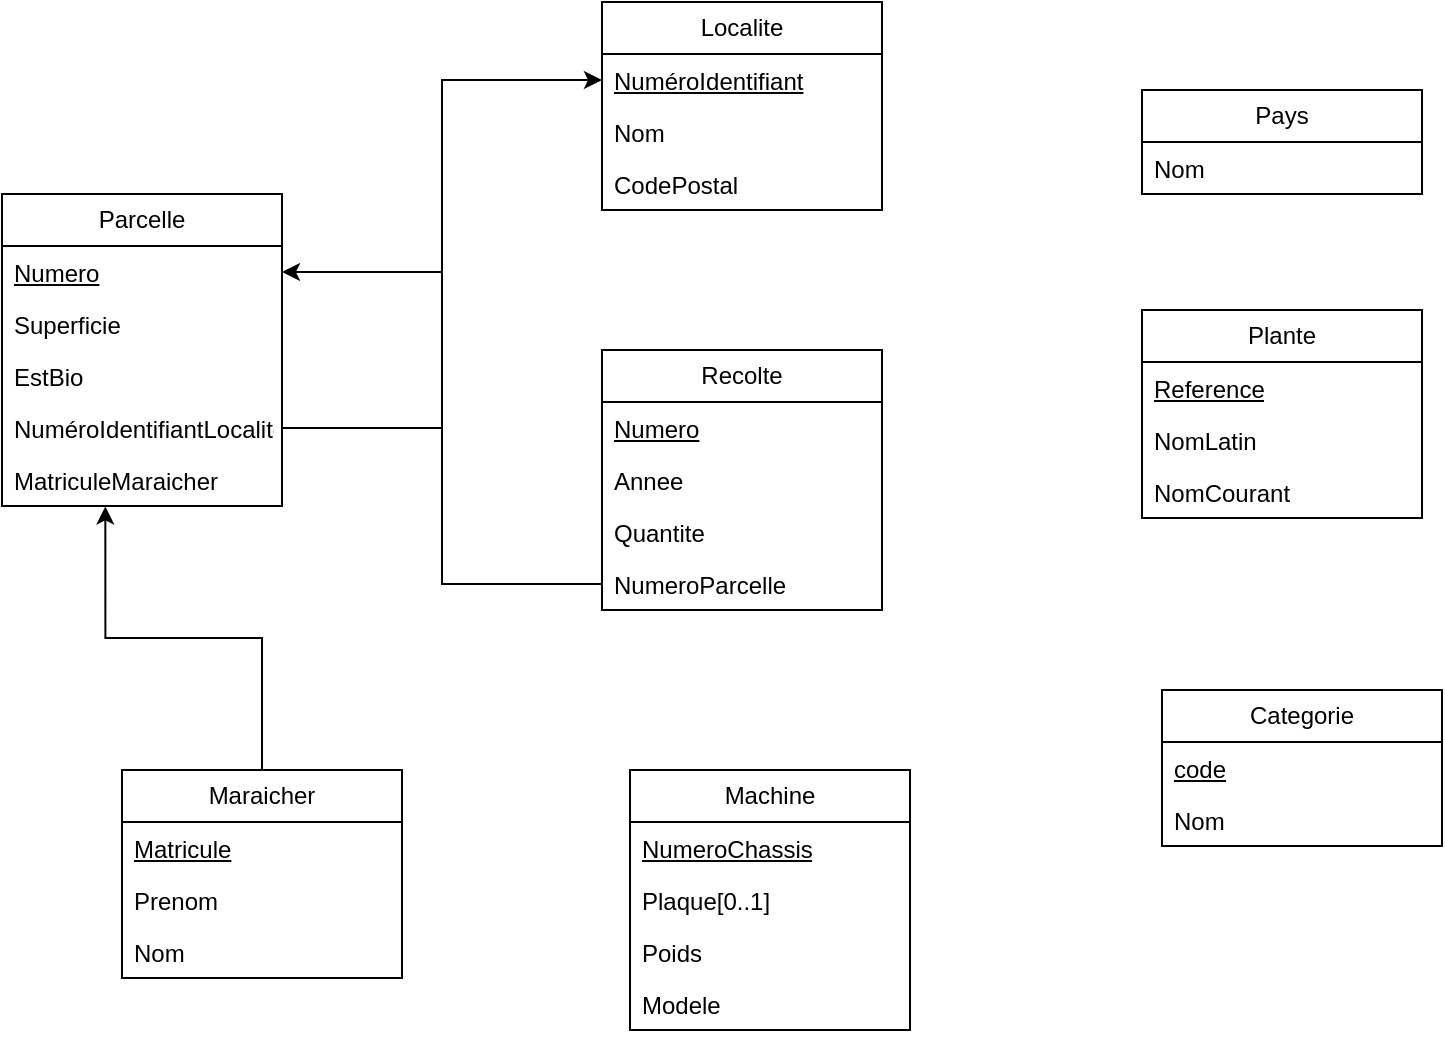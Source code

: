 <mxfile version="22.0.2" type="device">
  <diagram name="Page-1" id="HN8rCWWP9DpxXKD79ymz">
    <mxGraphModel dx="1036" dy="606" grid="1" gridSize="10" guides="1" tooltips="1" connect="1" arrows="1" fold="1" page="1" pageScale="1" pageWidth="827" pageHeight="1169" math="0" shadow="0">
      <root>
        <mxCell id="0" />
        <mxCell id="1" parent="0" />
        <mxCell id="ZT3aDFoNBQ8JZ0s3n770-1" value="Parcelle" style="swimlane;fontStyle=0;childLayout=stackLayout;horizontal=1;startSize=26;fillColor=none;horizontalStack=0;resizeParent=1;resizeParentMax=0;resizeLast=0;collapsible=1;marginBottom=0;whiteSpace=wrap;html=1;" vertex="1" parent="1">
          <mxGeometry x="30" y="122" width="140" height="156" as="geometry" />
        </mxCell>
        <mxCell id="ZT3aDFoNBQ8JZ0s3n770-2" value="Numero" style="text;strokeColor=none;fillColor=none;align=left;verticalAlign=top;spacingLeft=4;spacingRight=4;overflow=hidden;rotatable=0;points=[[0,0.5],[1,0.5]];portConstraint=eastwest;whiteSpace=wrap;html=1;fontStyle=4" vertex="1" parent="ZT3aDFoNBQ8JZ0s3n770-1">
          <mxGeometry y="26" width="140" height="26" as="geometry" />
        </mxCell>
        <mxCell id="ZT3aDFoNBQ8JZ0s3n770-3" value="Superficie" style="text;strokeColor=none;fillColor=none;align=left;verticalAlign=top;spacingLeft=4;spacingRight=4;overflow=hidden;rotatable=0;points=[[0,0.5],[1,0.5]];portConstraint=eastwest;whiteSpace=wrap;html=1;" vertex="1" parent="ZT3aDFoNBQ8JZ0s3n770-1">
          <mxGeometry y="52" width="140" height="26" as="geometry" />
        </mxCell>
        <mxCell id="ZT3aDFoNBQ8JZ0s3n770-4" value="EstBio" style="text;strokeColor=none;fillColor=none;align=left;verticalAlign=top;spacingLeft=4;spacingRight=4;overflow=hidden;rotatable=0;points=[[0,0.5],[1,0.5]];portConstraint=eastwest;whiteSpace=wrap;html=1;" vertex="1" parent="ZT3aDFoNBQ8JZ0s3n770-1">
          <mxGeometry y="78" width="140" height="26" as="geometry" />
        </mxCell>
        <mxCell id="ZT3aDFoNBQ8JZ0s3n770-37" value="NuméroIdentifiantLocalite" style="text;strokeColor=none;fillColor=none;align=left;verticalAlign=top;spacingLeft=4;spacingRight=4;overflow=hidden;rotatable=0;points=[[0,0.5],[1,0.5]];portConstraint=eastwest;whiteSpace=wrap;html=1;" vertex="1" parent="ZT3aDFoNBQ8JZ0s3n770-1">
          <mxGeometry y="104" width="140" height="26" as="geometry" />
        </mxCell>
        <mxCell id="ZT3aDFoNBQ8JZ0s3n770-42" value="MatriculeMaraicher" style="text;strokeColor=none;fillColor=none;align=left;verticalAlign=top;spacingLeft=4;spacingRight=4;overflow=hidden;rotatable=0;points=[[0,0.5],[1,0.5]];portConstraint=eastwest;whiteSpace=wrap;html=1;" vertex="1" parent="ZT3aDFoNBQ8JZ0s3n770-1">
          <mxGeometry y="130" width="140" height="26" as="geometry" />
        </mxCell>
        <mxCell id="ZT3aDFoNBQ8JZ0s3n770-5" value="Localite" style="swimlane;fontStyle=0;childLayout=stackLayout;horizontal=1;startSize=26;fillColor=none;horizontalStack=0;resizeParent=1;resizeParentMax=0;resizeLast=0;collapsible=1;marginBottom=0;whiteSpace=wrap;html=1;" vertex="1" parent="1">
          <mxGeometry x="330" y="26" width="140" height="104" as="geometry" />
        </mxCell>
        <mxCell id="ZT3aDFoNBQ8JZ0s3n770-6" value="NuméroIdentifiant" style="text;strokeColor=none;fillColor=none;align=left;verticalAlign=top;spacingLeft=4;spacingRight=4;overflow=hidden;rotatable=0;points=[[0,0.5],[1,0.5]];portConstraint=eastwest;whiteSpace=wrap;html=1;fontStyle=4" vertex="1" parent="ZT3aDFoNBQ8JZ0s3n770-5">
          <mxGeometry y="26" width="140" height="26" as="geometry" />
        </mxCell>
        <mxCell id="ZT3aDFoNBQ8JZ0s3n770-7" value="Nom" style="text;strokeColor=none;fillColor=none;align=left;verticalAlign=top;spacingLeft=4;spacingRight=4;overflow=hidden;rotatable=0;points=[[0,0.5],[1,0.5]];portConstraint=eastwest;whiteSpace=wrap;html=1;" vertex="1" parent="ZT3aDFoNBQ8JZ0s3n770-5">
          <mxGeometry y="52" width="140" height="26" as="geometry" />
        </mxCell>
        <mxCell id="ZT3aDFoNBQ8JZ0s3n770-8" value="CodePostal" style="text;strokeColor=none;fillColor=none;align=left;verticalAlign=top;spacingLeft=4;spacingRight=4;overflow=hidden;rotatable=0;points=[[0,0.5],[1,0.5]];portConstraint=eastwest;whiteSpace=wrap;html=1;" vertex="1" parent="ZT3aDFoNBQ8JZ0s3n770-5">
          <mxGeometry y="78" width="140" height="26" as="geometry" />
        </mxCell>
        <mxCell id="ZT3aDFoNBQ8JZ0s3n770-9" value="Recolte" style="swimlane;fontStyle=0;childLayout=stackLayout;horizontal=1;startSize=26;fillColor=none;horizontalStack=0;resizeParent=1;resizeParentMax=0;resizeLast=0;collapsible=1;marginBottom=0;whiteSpace=wrap;html=1;" vertex="1" parent="1">
          <mxGeometry x="330" y="200" width="140" height="130" as="geometry" />
        </mxCell>
        <mxCell id="ZT3aDFoNBQ8JZ0s3n770-10" value="Numero" style="text;strokeColor=none;fillColor=none;align=left;verticalAlign=top;spacingLeft=4;spacingRight=4;overflow=hidden;rotatable=0;points=[[0,0.5],[1,0.5]];portConstraint=eastwest;whiteSpace=wrap;html=1;fontStyle=4" vertex="1" parent="ZT3aDFoNBQ8JZ0s3n770-9">
          <mxGeometry y="26" width="140" height="26" as="geometry" />
        </mxCell>
        <mxCell id="ZT3aDFoNBQ8JZ0s3n770-11" value="Annee" style="text;strokeColor=none;fillColor=none;align=left;verticalAlign=top;spacingLeft=4;spacingRight=4;overflow=hidden;rotatable=0;points=[[0,0.5],[1,0.5]];portConstraint=eastwest;whiteSpace=wrap;html=1;" vertex="1" parent="ZT3aDFoNBQ8JZ0s3n770-9">
          <mxGeometry y="52" width="140" height="26" as="geometry" />
        </mxCell>
        <mxCell id="ZT3aDFoNBQ8JZ0s3n770-12" value="Quantite" style="text;strokeColor=none;fillColor=none;align=left;verticalAlign=top;spacingLeft=4;spacingRight=4;overflow=hidden;rotatable=0;points=[[0,0.5],[1,0.5]];portConstraint=eastwest;whiteSpace=wrap;html=1;" vertex="1" parent="ZT3aDFoNBQ8JZ0s3n770-9">
          <mxGeometry y="78" width="140" height="26" as="geometry" />
        </mxCell>
        <mxCell id="ZT3aDFoNBQ8JZ0s3n770-39" value="NumeroParcelle" style="text;strokeColor=none;fillColor=none;align=left;verticalAlign=top;spacingLeft=4;spacingRight=4;overflow=hidden;rotatable=0;points=[[0,0.5],[1,0.5]];portConstraint=eastwest;whiteSpace=wrap;html=1;" vertex="1" parent="ZT3aDFoNBQ8JZ0s3n770-9">
          <mxGeometry y="104" width="140" height="26" as="geometry" />
        </mxCell>
        <mxCell id="ZT3aDFoNBQ8JZ0s3n770-13" value="Pays" style="swimlane;fontStyle=0;childLayout=stackLayout;horizontal=1;startSize=26;fillColor=none;horizontalStack=0;resizeParent=1;resizeParentMax=0;resizeLast=0;collapsible=1;marginBottom=0;whiteSpace=wrap;html=1;" vertex="1" parent="1">
          <mxGeometry x="600" y="70" width="140" height="52" as="geometry" />
        </mxCell>
        <mxCell id="ZT3aDFoNBQ8JZ0s3n770-15" value="Nom" style="text;strokeColor=none;fillColor=none;align=left;verticalAlign=top;spacingLeft=4;spacingRight=4;overflow=hidden;rotatable=0;points=[[0,0.5],[1,0.5]];portConstraint=eastwest;whiteSpace=wrap;html=1;" vertex="1" parent="ZT3aDFoNBQ8JZ0s3n770-13">
          <mxGeometry y="26" width="140" height="26" as="geometry" />
        </mxCell>
        <mxCell id="ZT3aDFoNBQ8JZ0s3n770-17" value="Plante" style="swimlane;fontStyle=0;childLayout=stackLayout;horizontal=1;startSize=26;fillColor=none;horizontalStack=0;resizeParent=1;resizeParentMax=0;resizeLast=0;collapsible=1;marginBottom=0;whiteSpace=wrap;html=1;" vertex="1" parent="1">
          <mxGeometry x="600" y="180" width="140" height="104" as="geometry" />
        </mxCell>
        <mxCell id="ZT3aDFoNBQ8JZ0s3n770-18" value="Reference" style="text;strokeColor=none;fillColor=none;align=left;verticalAlign=top;spacingLeft=4;spacingRight=4;overflow=hidden;rotatable=0;points=[[0,0.5],[1,0.5]];portConstraint=eastwest;whiteSpace=wrap;html=1;fontStyle=4" vertex="1" parent="ZT3aDFoNBQ8JZ0s3n770-17">
          <mxGeometry y="26" width="140" height="26" as="geometry" />
        </mxCell>
        <mxCell id="ZT3aDFoNBQ8JZ0s3n770-19" value="NomLatin" style="text;strokeColor=none;fillColor=none;align=left;verticalAlign=top;spacingLeft=4;spacingRight=4;overflow=hidden;rotatable=0;points=[[0,0.5],[1,0.5]];portConstraint=eastwest;whiteSpace=wrap;html=1;" vertex="1" parent="ZT3aDFoNBQ8JZ0s3n770-17">
          <mxGeometry y="52" width="140" height="26" as="geometry" />
        </mxCell>
        <mxCell id="ZT3aDFoNBQ8JZ0s3n770-20" value="NomCourant" style="text;strokeColor=none;fillColor=none;align=left;verticalAlign=top;spacingLeft=4;spacingRight=4;overflow=hidden;rotatable=0;points=[[0,0.5],[1,0.5]];portConstraint=eastwest;whiteSpace=wrap;html=1;" vertex="1" parent="ZT3aDFoNBQ8JZ0s3n770-17">
          <mxGeometry y="78" width="140" height="26" as="geometry" />
        </mxCell>
        <mxCell id="ZT3aDFoNBQ8JZ0s3n770-21" value="Maraicher" style="swimlane;fontStyle=0;childLayout=stackLayout;horizontal=1;startSize=26;fillColor=none;horizontalStack=0;resizeParent=1;resizeParentMax=0;resizeLast=0;collapsible=1;marginBottom=0;whiteSpace=wrap;html=1;" vertex="1" parent="1">
          <mxGeometry x="90" y="410" width="140" height="104" as="geometry" />
        </mxCell>
        <mxCell id="ZT3aDFoNBQ8JZ0s3n770-22" value="Matricule" style="text;strokeColor=none;fillColor=none;align=left;verticalAlign=top;spacingLeft=4;spacingRight=4;overflow=hidden;rotatable=0;points=[[0,0.5],[1,0.5]];portConstraint=eastwest;whiteSpace=wrap;html=1;fontStyle=4" vertex="1" parent="ZT3aDFoNBQ8JZ0s3n770-21">
          <mxGeometry y="26" width="140" height="26" as="geometry" />
        </mxCell>
        <mxCell id="ZT3aDFoNBQ8JZ0s3n770-23" value="Prenom" style="text;strokeColor=none;fillColor=none;align=left;verticalAlign=top;spacingLeft=4;spacingRight=4;overflow=hidden;rotatable=0;points=[[0,0.5],[1,0.5]];portConstraint=eastwest;whiteSpace=wrap;html=1;" vertex="1" parent="ZT3aDFoNBQ8JZ0s3n770-21">
          <mxGeometry y="52" width="140" height="26" as="geometry" />
        </mxCell>
        <mxCell id="ZT3aDFoNBQ8JZ0s3n770-24" value="Nom" style="text;strokeColor=none;fillColor=none;align=left;verticalAlign=top;spacingLeft=4;spacingRight=4;overflow=hidden;rotatable=0;points=[[0,0.5],[1,0.5]];portConstraint=eastwest;whiteSpace=wrap;html=1;" vertex="1" parent="ZT3aDFoNBQ8JZ0s3n770-21">
          <mxGeometry y="78" width="140" height="26" as="geometry" />
        </mxCell>
        <mxCell id="ZT3aDFoNBQ8JZ0s3n770-25" value="Machine" style="swimlane;fontStyle=0;childLayout=stackLayout;horizontal=1;startSize=26;fillColor=none;horizontalStack=0;resizeParent=1;resizeParentMax=0;resizeLast=0;collapsible=1;marginBottom=0;whiteSpace=wrap;html=1;" vertex="1" parent="1">
          <mxGeometry x="344" y="410" width="140" height="130" as="geometry" />
        </mxCell>
        <mxCell id="ZT3aDFoNBQ8JZ0s3n770-26" value="NumeroChassis" style="text;strokeColor=none;fillColor=none;align=left;verticalAlign=top;spacingLeft=4;spacingRight=4;overflow=hidden;rotatable=0;points=[[0,0.5],[1,0.5]];portConstraint=eastwest;whiteSpace=wrap;html=1;fontStyle=4" vertex="1" parent="ZT3aDFoNBQ8JZ0s3n770-25">
          <mxGeometry y="26" width="140" height="26" as="geometry" />
        </mxCell>
        <mxCell id="ZT3aDFoNBQ8JZ0s3n770-27" value="Plaque[0..1]" style="text;strokeColor=none;fillColor=none;align=left;verticalAlign=top;spacingLeft=4;spacingRight=4;overflow=hidden;rotatable=0;points=[[0,0.5],[1,0.5]];portConstraint=eastwest;whiteSpace=wrap;html=1;" vertex="1" parent="ZT3aDFoNBQ8JZ0s3n770-25">
          <mxGeometry y="52" width="140" height="26" as="geometry" />
        </mxCell>
        <mxCell id="ZT3aDFoNBQ8JZ0s3n770-28" value="Poids" style="text;strokeColor=none;fillColor=none;align=left;verticalAlign=top;spacingLeft=4;spacingRight=4;overflow=hidden;rotatable=0;points=[[0,0.5],[1,0.5]];portConstraint=eastwest;whiteSpace=wrap;html=1;" vertex="1" parent="ZT3aDFoNBQ8JZ0s3n770-25">
          <mxGeometry y="78" width="140" height="26" as="geometry" />
        </mxCell>
        <mxCell id="ZT3aDFoNBQ8JZ0s3n770-29" value="Modele" style="text;strokeColor=none;fillColor=none;align=left;verticalAlign=top;spacingLeft=4;spacingRight=4;overflow=hidden;rotatable=0;points=[[0,0.5],[1,0.5]];portConstraint=eastwest;whiteSpace=wrap;html=1;" vertex="1" parent="ZT3aDFoNBQ8JZ0s3n770-25">
          <mxGeometry y="104" width="140" height="26" as="geometry" />
        </mxCell>
        <mxCell id="ZT3aDFoNBQ8JZ0s3n770-30" value="Categorie" style="swimlane;fontStyle=0;childLayout=stackLayout;horizontal=1;startSize=26;fillColor=none;horizontalStack=0;resizeParent=1;resizeParentMax=0;resizeLast=0;collapsible=1;marginBottom=0;whiteSpace=wrap;html=1;" vertex="1" parent="1">
          <mxGeometry x="610" y="370" width="140" height="78" as="geometry" />
        </mxCell>
        <mxCell id="ZT3aDFoNBQ8JZ0s3n770-31" value="code" style="text;strokeColor=none;fillColor=none;align=left;verticalAlign=top;spacingLeft=4;spacingRight=4;overflow=hidden;rotatable=0;points=[[0,0.5],[1,0.5]];portConstraint=eastwest;whiteSpace=wrap;html=1;fontStyle=4" vertex="1" parent="ZT3aDFoNBQ8JZ0s3n770-30">
          <mxGeometry y="26" width="140" height="26" as="geometry" />
        </mxCell>
        <mxCell id="ZT3aDFoNBQ8JZ0s3n770-32" value="Nom" style="text;strokeColor=none;fillColor=none;align=left;verticalAlign=top;spacingLeft=4;spacingRight=4;overflow=hidden;rotatable=0;points=[[0,0.5],[1,0.5]];portConstraint=eastwest;whiteSpace=wrap;html=1;" vertex="1" parent="ZT3aDFoNBQ8JZ0s3n770-30">
          <mxGeometry y="52" width="140" height="26" as="geometry" />
        </mxCell>
        <mxCell id="ZT3aDFoNBQ8JZ0s3n770-38" style="edgeStyle=orthogonalEdgeStyle;rounded=0;orthogonalLoop=1;jettySize=auto;html=1;entryX=0;entryY=0.5;entryDx=0;entryDy=0;" edge="1" parent="1" source="ZT3aDFoNBQ8JZ0s3n770-37" target="ZT3aDFoNBQ8JZ0s3n770-6">
          <mxGeometry relative="1" as="geometry" />
        </mxCell>
        <mxCell id="ZT3aDFoNBQ8JZ0s3n770-40" style="edgeStyle=orthogonalEdgeStyle;rounded=0;orthogonalLoop=1;jettySize=auto;html=1;entryX=1;entryY=0.5;entryDx=0;entryDy=0;" edge="1" parent="1" source="ZT3aDFoNBQ8JZ0s3n770-39" target="ZT3aDFoNBQ8JZ0s3n770-2">
          <mxGeometry relative="1" as="geometry" />
        </mxCell>
        <mxCell id="ZT3aDFoNBQ8JZ0s3n770-43" style="edgeStyle=orthogonalEdgeStyle;rounded=0;orthogonalLoop=1;jettySize=auto;html=1;entryX=0.369;entryY=1.008;entryDx=0;entryDy=0;entryPerimeter=0;" edge="1" parent="1" source="ZT3aDFoNBQ8JZ0s3n770-21" target="ZT3aDFoNBQ8JZ0s3n770-42">
          <mxGeometry relative="1" as="geometry" />
        </mxCell>
      </root>
    </mxGraphModel>
  </diagram>
</mxfile>
